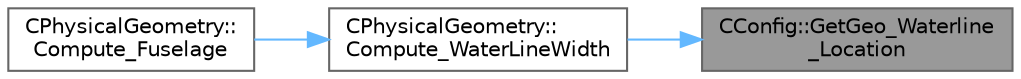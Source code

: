 digraph "CConfig::GetGeo_Waterline_Location"
{
 // LATEX_PDF_SIZE
  bgcolor="transparent";
  edge [fontname=Helvetica,fontsize=10,labelfontname=Helvetica,labelfontsize=10];
  node [fontname=Helvetica,fontsize=10,shape=box,height=0.2,width=0.4];
  rankdir="RL";
  Node1 [id="Node000001",label="CConfig::GetGeo_Waterline\l_Location",height=0.2,width=0.4,color="gray40", fillcolor="grey60", style="filled", fontcolor="black",tooltip="Get the location of the waterline."];
  Node1 -> Node2 [id="edge1_Node000001_Node000002",dir="back",color="steelblue1",style="solid",tooltip=" "];
  Node2 [id="Node000002",label="CPhysicalGeometry::\lCompute_WaterLineWidth",height=0.2,width=0.4,color="grey40", fillcolor="white", style="filled",URL="$classCPhysicalGeometry.html#a7e3a679c5331fee0764568627eb04d38",tooltip="Compute the chord of an airfoil."];
  Node2 -> Node3 [id="edge2_Node000002_Node000003",dir="back",color="steelblue1",style="solid",tooltip=" "];
  Node3 [id="Node000003",label="CPhysicalGeometry::\lCompute_Fuselage",height=0.2,width=0.4,color="grey40", fillcolor="white", style="filled",URL="$classCPhysicalGeometry.html#a4f0167afbef6c7a7a57bbe03836bb272",tooltip="Evaluate geometrical parameters of a wing."];
}
